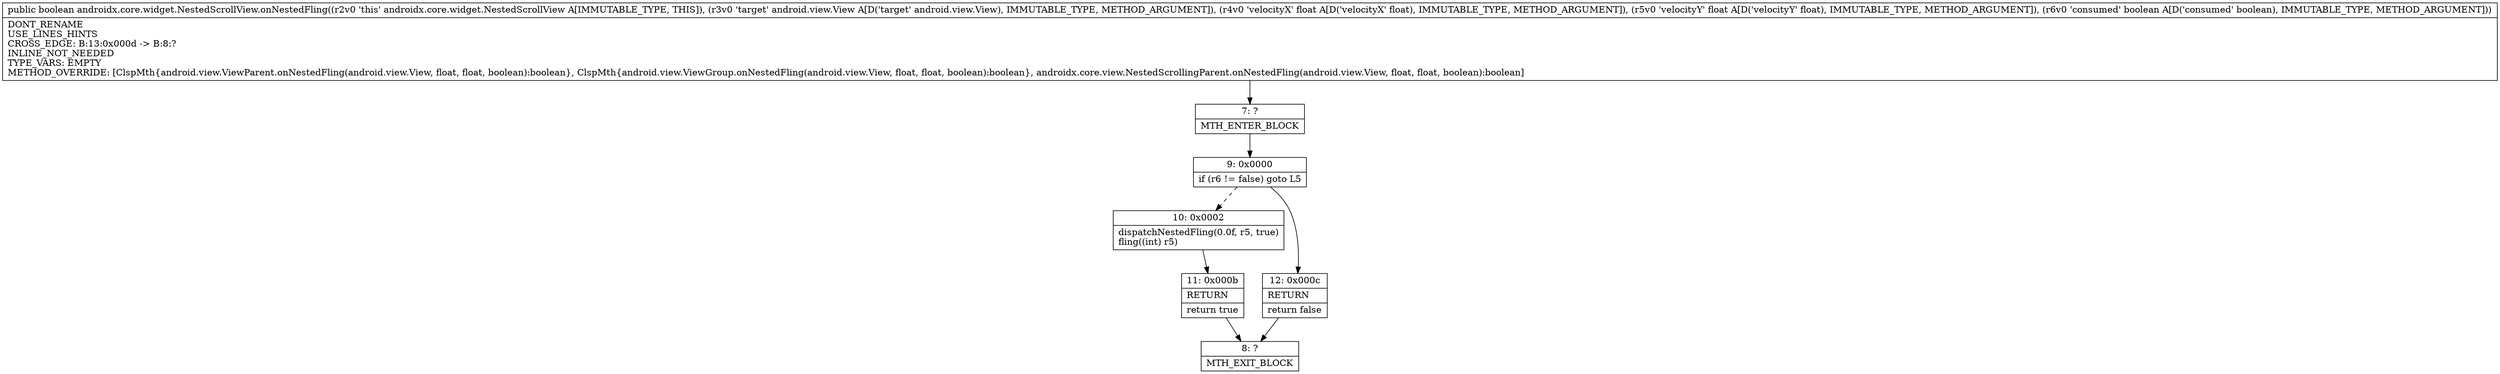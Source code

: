 digraph "CFG forandroidx.core.widget.NestedScrollView.onNestedFling(Landroid\/view\/View;FFZ)Z" {
Node_7 [shape=record,label="{7\:\ ?|MTH_ENTER_BLOCK\l}"];
Node_9 [shape=record,label="{9\:\ 0x0000|if (r6 != false) goto L5\l}"];
Node_10 [shape=record,label="{10\:\ 0x0002|dispatchNestedFling(0.0f, r5, true)\lfling((int) r5)\l}"];
Node_11 [shape=record,label="{11\:\ 0x000b|RETURN\l|return true\l}"];
Node_8 [shape=record,label="{8\:\ ?|MTH_EXIT_BLOCK\l}"];
Node_12 [shape=record,label="{12\:\ 0x000c|RETURN\l|return false\l}"];
MethodNode[shape=record,label="{public boolean androidx.core.widget.NestedScrollView.onNestedFling((r2v0 'this' androidx.core.widget.NestedScrollView A[IMMUTABLE_TYPE, THIS]), (r3v0 'target' android.view.View A[D('target' android.view.View), IMMUTABLE_TYPE, METHOD_ARGUMENT]), (r4v0 'velocityX' float A[D('velocityX' float), IMMUTABLE_TYPE, METHOD_ARGUMENT]), (r5v0 'velocityY' float A[D('velocityY' float), IMMUTABLE_TYPE, METHOD_ARGUMENT]), (r6v0 'consumed' boolean A[D('consumed' boolean), IMMUTABLE_TYPE, METHOD_ARGUMENT]))  | DONT_RENAME\lUSE_LINES_HINTS\lCROSS_EDGE: B:13:0x000d \-\> B:8:?\lINLINE_NOT_NEEDED\lTYPE_VARS: EMPTY\lMETHOD_OVERRIDE: [ClspMth\{android.view.ViewParent.onNestedFling(android.view.View, float, float, boolean):boolean\}, ClspMth\{android.view.ViewGroup.onNestedFling(android.view.View, float, float, boolean):boolean\}, androidx.core.view.NestedScrollingParent.onNestedFling(android.view.View, float, float, boolean):boolean]\l}"];
MethodNode -> Node_7;Node_7 -> Node_9;
Node_9 -> Node_10[style=dashed];
Node_9 -> Node_12;
Node_10 -> Node_11;
Node_11 -> Node_8;
Node_12 -> Node_8;
}

